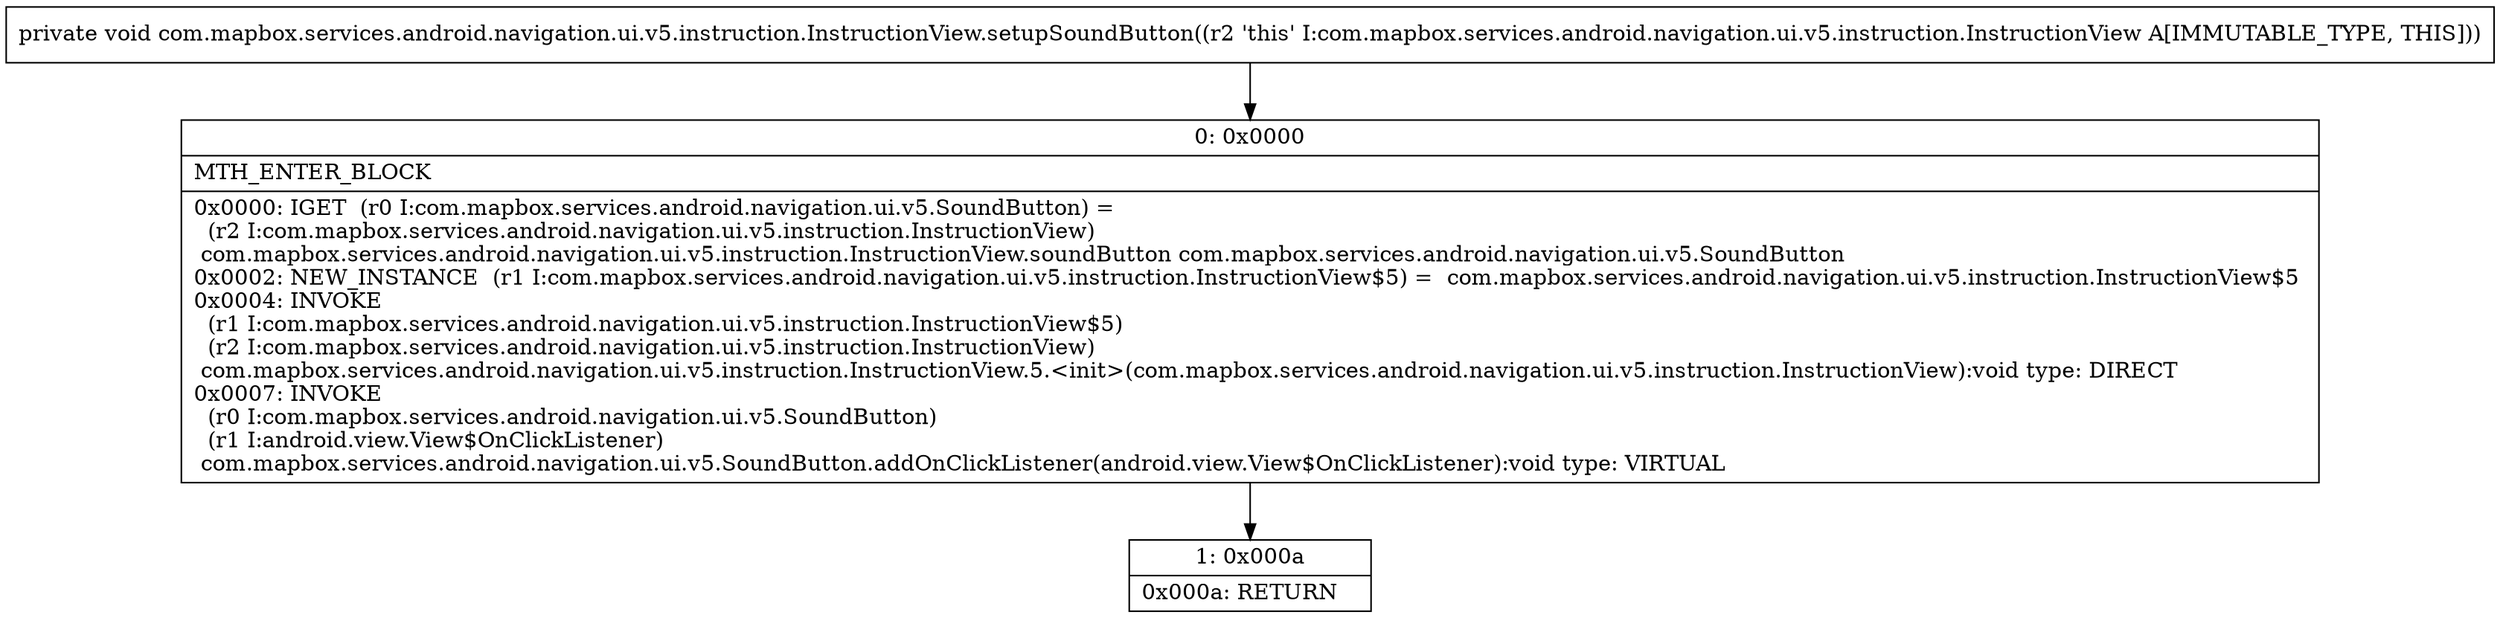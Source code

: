 digraph "CFG forcom.mapbox.services.android.navigation.ui.v5.instruction.InstructionView.setupSoundButton()V" {
Node_0 [shape=record,label="{0\:\ 0x0000|MTH_ENTER_BLOCK\l|0x0000: IGET  (r0 I:com.mapbox.services.android.navigation.ui.v5.SoundButton) = \l  (r2 I:com.mapbox.services.android.navigation.ui.v5.instruction.InstructionView)\l com.mapbox.services.android.navigation.ui.v5.instruction.InstructionView.soundButton com.mapbox.services.android.navigation.ui.v5.SoundButton \l0x0002: NEW_INSTANCE  (r1 I:com.mapbox.services.android.navigation.ui.v5.instruction.InstructionView$5) =  com.mapbox.services.android.navigation.ui.v5.instruction.InstructionView$5 \l0x0004: INVOKE  \l  (r1 I:com.mapbox.services.android.navigation.ui.v5.instruction.InstructionView$5)\l  (r2 I:com.mapbox.services.android.navigation.ui.v5.instruction.InstructionView)\l com.mapbox.services.android.navigation.ui.v5.instruction.InstructionView.5.\<init\>(com.mapbox.services.android.navigation.ui.v5.instruction.InstructionView):void type: DIRECT \l0x0007: INVOKE  \l  (r0 I:com.mapbox.services.android.navigation.ui.v5.SoundButton)\l  (r1 I:android.view.View$OnClickListener)\l com.mapbox.services.android.navigation.ui.v5.SoundButton.addOnClickListener(android.view.View$OnClickListener):void type: VIRTUAL \l}"];
Node_1 [shape=record,label="{1\:\ 0x000a|0x000a: RETURN   \l}"];
MethodNode[shape=record,label="{private void com.mapbox.services.android.navigation.ui.v5.instruction.InstructionView.setupSoundButton((r2 'this' I:com.mapbox.services.android.navigation.ui.v5.instruction.InstructionView A[IMMUTABLE_TYPE, THIS])) }"];
MethodNode -> Node_0;
Node_0 -> Node_1;
}

